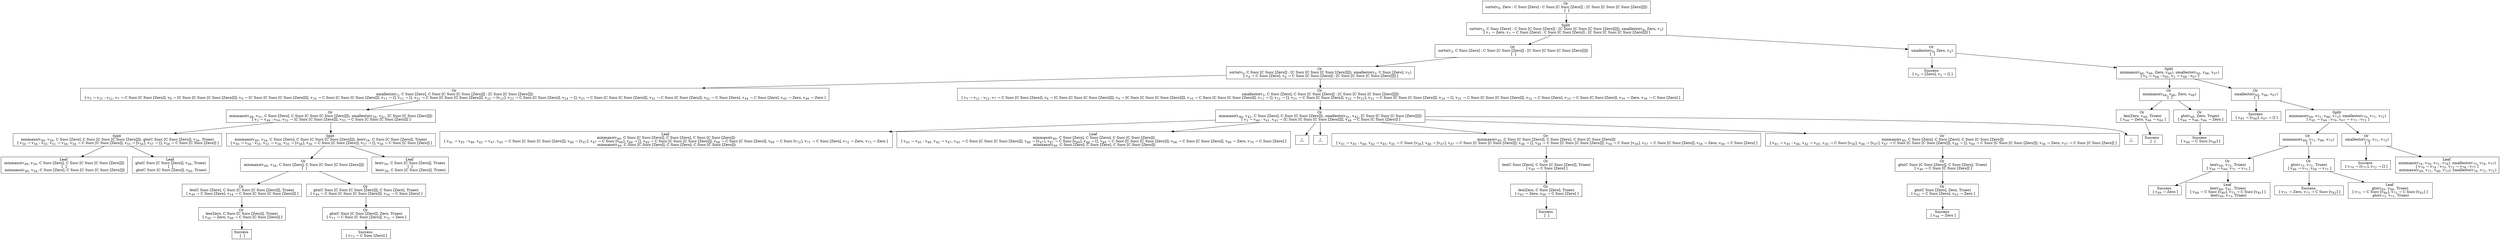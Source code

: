 digraph {
    graph [rankdir=TB
          ,bgcolor=transparent];
    node [shape=box
         ,fillcolor=white
         ,style=filled];
    0 [label=<Or <BR/> sorto(v<SUB>0</SUB>, Zero : C Succ [Zero] : C Succ [C Succ [Zero]] : [C Succ [C Succ [C Succ [Zero]]]]) <BR/>  [  ] >];
    1 [label=<Split <BR/> sorto(v<SUB>2</SUB>, C Succ [Zero] : C Succ [C Succ [Zero]] : [C Succ [C Succ [C Succ [Zero]]]]), smallesto(v<SUB>0</SUB>, Zero, v<SUB>2</SUB>) <BR/>  [ v<SUB>1</SUB> &rarr; Zero, v<SUB>3</SUB> &rarr; C Succ [Zero] : C Succ [C Succ [Zero]] : [C Succ [C Succ [C Succ [Zero]]]] ] >];
    2 [label=<Or <BR/> sorto(v<SUB>2</SUB>, C Succ [Zero] : C Succ [C Succ [Zero]] : [C Succ [C Succ [C Succ [Zero]]]]) <BR/>  [  ] >];
    3 [label=<Or <BR/> smallesto(v<SUB>0</SUB>, Zero, v<SUB>2</SUB>) <BR/>  [  ] >];
    4 [label=<Or <BR/> sorto(v<SUB>5</SUB>, C Succ [C Succ [Zero]] : [C Succ [C Succ [C Succ [Zero]]]]), smallesto(v<SUB>2</SUB>, C Succ [Zero], v<SUB>5</SUB>) <BR/>  [ v<SUB>4</SUB> &rarr; C Succ [Zero], v<SUB>6</SUB> &rarr; C Succ [C Succ [Zero]] : [C Succ [C Succ [C Succ [Zero]]]] ] >];
    5 [label=<Or <BR/> smallesto(v<SUB>2</SUB>, C Succ [Zero], C Succ [C Succ [C Succ [Zero]]] : [C Succ [C Succ [Zero]]]) <BR/>  [ v<SUB>5</SUB> &rarr; v<SUB>21</SUB> : v<SUB>22</SUB>, v<SUB>7</SUB> &rarr; C Succ [C Succ [Zero]], v<SUB>8</SUB> &rarr; [C Succ [C Succ [C Succ [Zero]]]], v<SUB>9</SUB> &rarr; [C Succ [C Succ [C Succ [Zero]]]], v<SUB>10</SUB> &rarr; C Succ [C Succ [C Succ [Zero]]], v<SUB>11</SUB> &rarr; [], v<SUB>12</SUB> &rarr; [], v<SUB>21</SUB> &rarr; C Succ [C Succ [C Succ [Zero]]], v<SUB>22</SUB> &rarr; [v<SUB>23</SUB>], v<SUB>23</SUB> &rarr; C Succ [C Succ [Zero]], v<SUB>24</SUB> &rarr; [], v<SUB>25</SUB> &rarr; C Succ [C Succ [C Succ [Zero]]], v<SUB>41</SUB> &rarr; C Succ [C Succ [Zero]], v<SUB>42</SUB> &rarr; C Succ [Zero], v<SUB>44</SUB> &rarr; C Succ [Zero], v<SUB>45</SUB> &rarr; Zero, v<SUB>46</SUB> &rarr; Zero ] >];
    6 [label=<Or <BR/> smallesto(v<SUB>2</SUB>, C Succ [Zero], C Succ [C Succ [Zero]] : [C Succ [C Succ [C Succ [Zero]]]]) <BR/>  [ v<SUB>5</SUB> &rarr; v<SUB>21</SUB> : v<SUB>22</SUB>, v<SUB>7</SUB> &rarr; C Succ [C Succ [Zero]], v<SUB>8</SUB> &rarr; [C Succ [C Succ [C Succ [Zero]]]], v<SUB>9</SUB> &rarr; [C Succ [C Succ [C Succ [Zero]]]], v<SUB>10</SUB> &rarr; C Succ [C Succ [C Succ [Zero]]], v<SUB>11</SUB> &rarr; [], v<SUB>12</SUB> &rarr; [], v<SUB>21</SUB> &rarr; C Succ [C Succ [Zero]], v<SUB>22</SUB> &rarr; [v<SUB>23</SUB>], v<SUB>23</SUB> &rarr; C Succ [C Succ [C Succ [Zero]]], v<SUB>24</SUB> &rarr; [], v<SUB>25</SUB> &rarr; C Succ [C Succ [C Succ [Zero]]], v<SUB>32</SUB> &rarr; C Succ [Zero], v<SUB>33</SUB> &rarr; C Succ [C Succ [Zero]], v<SUB>35</SUB> &rarr; Zero, v<SUB>36</SUB> &rarr; C Succ [Zero] ] >];
    7 [label=<Or <BR/> minmaxo(v<SUB>49</SUB>, v<SUB>51</SUB>, C Succ [Zero], C Succ [C Succ [C Succ [Zero]]]), smallesto(v<SUB>50</SUB>, v<SUB>51</SUB>, [C Succ [C Succ [Zero]]]) <BR/>  [ v<SUB>2</SUB> &rarr; v<SUB>49</SUB> : v<SUB>50</SUB>, v<SUB>52</SUB> &rarr; [C Succ [C Succ [Zero]]], v<SUB>53</SUB> &rarr; C Succ [C Succ [C Succ [Zero]]] ] >];
    8 [label=<Split <BR/> minmaxo(v<SUB>49</SUB>, v<SUB>56</SUB>, C Succ [Zero], C Succ [C Succ [C Succ [Zero]]]), gto(C Succ [C Succ [Zero]], v<SUB>56</SUB>, Trueo) <BR/>  [ v<SUB>50</SUB> &rarr; v<SUB>54</SUB> : v<SUB>55</SUB>, v<SUB>51</SUB> &rarr; v<SUB>56</SUB>, v<SUB>54</SUB> &rarr; C Succ [C Succ [Zero]], v<SUB>55</SUB> &rarr; [v<SUB>56</SUB>], v<SUB>57</SUB> &rarr; [], v<SUB>58</SUB> &rarr; C Succ [C Succ [Zero]] ] >];
    9 [label=<Split <BR/> minmaxo(v<SUB>49</SUB>, v<SUB>54</SUB>, C Succ [Zero], C Succ [C Succ [C Succ [Zero]]]), leo(v<SUB>54</SUB>, C Succ [C Succ [Zero]], Trueo) <BR/>  [ v<SUB>50</SUB> &rarr; v<SUB>54</SUB> : v<SUB>55</SUB>, v<SUB>51</SUB> &rarr; v<SUB>54</SUB>, v<SUB>55</SUB> &rarr; [v<SUB>56</SUB>], v<SUB>56</SUB> &rarr; C Succ [C Succ [Zero]], v<SUB>57</SUB> &rarr; [], v<SUB>58</SUB> &rarr; C Succ [C Succ [Zero]] ] >];
    10 [label=<Leaf <BR/> minmaxo(v<SUB>49</SUB>, v<SUB>56</SUB>, C Succ [Zero], C Succ [C Succ [C Succ [Zero]]]) <BR/>  [  ]  <BR/> minmaxo(v<SUB>49</SUB>, v<SUB>54</SUB>, C Succ [Zero], C Succ [C Succ [C Succ [Zero]]])>];
    11 [label=<Leaf <BR/> gto(C Succ [C Succ [Zero]], v<SUB>56</SUB>, Trueo) <BR/>  [  ]  <BR/> gto(C Succ [C Succ [Zero]], v<SUB>69</SUB>, Trueo)>];
    12 [label=<Or <BR/> minmaxo(v<SUB>49</SUB>, v<SUB>54</SUB>, C Succ [Zero], C Succ [C Succ [C Succ [Zero]]]) <BR/>  [  ] >];
    13 [label=<Leaf <BR/> leo(v<SUB>54</SUB>, C Succ [C Succ [Zero]], Trueo) <BR/>  [  ]  <BR/> leo(v<SUB>56</SUB>, C Succ [C Succ [Zero]], Trueo)>];
    14 [label=<Or <BR/> leo(C Succ [Zero], C Succ [C Succ [C Succ [Zero]]], Trueo) <BR/>  [ v<SUB>49</SUB> &rarr; C Succ [Zero], v<SUB>54</SUB> &rarr; C Succ [C Succ [C Succ [Zero]]] ] >];
    15 [label=<Or <BR/> gto(C Succ [C Succ [C Succ [Zero]]], C Succ [Zero], Trueo) <BR/>  [ v<SUB>49</SUB> &rarr; C Succ [C Succ [C Succ [Zero]]], v<SUB>54</SUB> &rarr; C Succ [Zero] ] >];
    16 [label=<Or <BR/> leo(Zero, C Succ [C Succ [Zero]], Trueo) <BR/>  [ v<SUB>65</SUB> &rarr; Zero, v<SUB>66</SUB> &rarr; C Succ [C Succ [Zero]] ] >];
    17 [label=<Success <BR/>  [  ] >];
    18 [label=<Or <BR/> gto(C Succ [C Succ [Zero]], Zero, Trueo) <BR/>  [ v<SUB>71</SUB> &rarr; C Succ [C Succ [Zero]], v<SUB>72</SUB> &rarr; Zero ] >];
    19 [label=<Success <BR/>  [ v<SUB>73</SUB> &rarr; C Succ [Zero] ] >];
    20 [label=<Or <BR/> minmaxo(v<SUB>40</SUB>, v<SUB>42</SUB>, C Succ [Zero], C Succ [C Succ [Zero]]), smallesto(v<SUB>41</SUB>, v<SUB>42</SUB>, [C Succ [C Succ [C Succ [Zero]]]]) <BR/>  [ v<SUB>2</SUB> &rarr; v<SUB>40</SUB> : v<SUB>41</SUB>, v<SUB>43</SUB> &rarr; [C Succ [C Succ [C Succ [Zero]]]], v<SUB>44</SUB> &rarr; C Succ [C Succ [Zero]] ] >];
    21 [label=<Leaf <BR/> minmaxo(v<SUB>40</SUB>, C Succ [C Succ [Zero]], C Succ [Zero], C Succ [C Succ [Zero]]) <BR/>  [ v<SUB>41</SUB> &rarr; v<SUB>45</SUB> : v<SUB>46</SUB>, v<SUB>42</SUB> &rarr; v<SUB>47</SUB>, v<SUB>45</SUB> &rarr; C Succ [C Succ [C Succ [Zero]]], v<SUB>46</SUB> &rarr; [v<SUB>47</SUB>], v<SUB>47</SUB> &rarr; C Succ [v<SUB>69</SUB>], v<SUB>48</SUB> &rarr; [], v<SUB>49</SUB> &rarr; C Succ [C Succ [C Succ [Zero]]], v<SUB>68</SUB> &rarr; C Succ [C Succ [Zero]], v<SUB>69</SUB> &rarr; C Succ [v<SUB>72</SUB>], v<SUB>71</SUB> &rarr; C Succ [Zero], v<SUB>72</SUB> &rarr; Zero, v<SUB>73</SUB> &rarr; Zero ]  <BR/> minmaxo(v<SUB>40</SUB>, C Succ [C Succ [Zero]], C Succ [Zero], C Succ [C Succ [Zero]])>];
    22 [label=<Leaf <BR/> minmaxo(v<SUB>40</SUB>, C Succ [Zero], C Succ [Zero], C Succ [C Succ [Zero]]) <BR/>  [ v<SUB>41</SUB> &rarr; v<SUB>45</SUB> : v<SUB>46</SUB>, v<SUB>42</SUB> &rarr; v<SUB>47</SUB>, v<SUB>45</SUB> &rarr; C Succ [C Succ [C Succ [Zero]]], v<SUB>46</SUB> &rarr; [v<SUB>47</SUB>], v<SUB>47</SUB> &rarr; C Succ [v<SUB>69</SUB>], v<SUB>48</SUB> &rarr; [], v<SUB>49</SUB> &rarr; C Succ [C Succ [C Succ [Zero]]], v<SUB>68</SUB> &rarr; C Succ [C Succ [Zero]], v<SUB>69</SUB> &rarr; Zero, v<SUB>70</SUB> &rarr; C Succ [Zero] ]  <BR/> minmaxo(v<SUB>40</SUB>, C Succ [Zero], C Succ [Zero], C Succ [C Succ [Zero]])>];
    23 [label=<_|_>];
    24 [label=<_|_>];
    25 [label=<Or <BR/> minmaxo(v<SUB>40</SUB>, C Succ [C Succ [Zero]], C Succ [Zero], C Succ [C Succ [Zero]]) <BR/>  [ v<SUB>41</SUB> &rarr; v<SUB>45</SUB> : v<SUB>46</SUB>, v<SUB>42</SUB> &rarr; v<SUB>45</SUB>, v<SUB>45</SUB> &rarr; C Succ [v<SUB>56</SUB>], v<SUB>46</SUB> &rarr; [v<SUB>47</SUB>], v<SUB>47</SUB> &rarr; C Succ [C Succ [C Succ [Zero]]], v<SUB>48</SUB> &rarr; [], v<SUB>49</SUB> &rarr; C Succ [C Succ [C Succ [Zero]]], v<SUB>56</SUB> &rarr; C Succ [v<SUB>59</SUB>], v<SUB>57</SUB> &rarr; C Succ [C Succ [Zero]], v<SUB>59</SUB> &rarr; Zero, v<SUB>60</SUB> &rarr; C Succ [Zero] ] >];
    26 [label=<Or <BR/> minmaxo(v<SUB>40</SUB>, C Succ [Zero], C Succ [Zero], C Succ [C Succ [Zero]]) <BR/>  [ v<SUB>41</SUB> &rarr; v<SUB>45</SUB> : v<SUB>46</SUB>, v<SUB>42</SUB> &rarr; v<SUB>45</SUB>, v<SUB>45</SUB> &rarr; C Succ [v<SUB>56</SUB>], v<SUB>46</SUB> &rarr; [v<SUB>47</SUB>], v<SUB>47</SUB> &rarr; C Succ [C Succ [C Succ [Zero]]], v<SUB>48</SUB> &rarr; [], v<SUB>49</SUB> &rarr; C Succ [C Succ [C Succ [Zero]]], v<SUB>56</SUB> &rarr; Zero, v<SUB>57</SUB> &rarr; C Succ [C Succ [Zero]] ] >];
    27 [label=<_|_>];
    28 [label=<Or <BR/> leo(C Succ [Zero], C Succ [C Succ [Zero]], Trueo) <BR/>  [ v<SUB>40</SUB> &rarr; C Succ [Zero] ] >];
    29 [label=<Or <BR/> leo(Zero, C Succ [Zero], Trueo) <BR/>  [ v<SUB>65</SUB> &rarr; Zero, v<SUB>66</SUB> &rarr; C Succ [Zero] ] >];
    30 [label=<Success <BR/>  [  ] >];
    31 [label=<Or <BR/> gto(C Succ [C Succ [Zero]], C Succ [Zero], Trueo) <BR/>  [ v<SUB>40</SUB> &rarr; C Succ [C Succ [Zero]] ] >];
    32 [label=<Or <BR/> gto(C Succ [Zero], Zero, Trueo) <BR/>  [ v<SUB>62</SUB> &rarr; C Succ [Zero], v<SUB>63</SUB> &rarr; Zero ] >];
    33 [label=<Success <BR/>  [ v<SUB>64</SUB> &rarr; Zero ] >];
    34 [label=<Success <BR/>  [ v<SUB>0</SUB> &rarr; [Zero], v<SUB>2</SUB> &rarr; [] ] >];
    35 [label=<Split <BR/> minmaxo(v<SUB>64</SUB>, v<SUB>66</SUB>, Zero, v<SUB>68</SUB>), smallesto(v<SUB>65</SUB>, v<SUB>66</SUB>, v<SUB>67</SUB>) <BR/>  [ v<SUB>0</SUB> &rarr; v<SUB>64</SUB> : v<SUB>65</SUB>, v<SUB>2</SUB> &rarr; v<SUB>68</SUB> : v<SUB>67</SUB> ] >];
    36 [label=<Or <BR/> minmaxo(v<SUB>64</SUB>, v<SUB>66</SUB>, Zero, v<SUB>68</SUB>) <BR/>  [  ] >];
    37 [label=<Or <BR/> smallesto(v<SUB>65</SUB>, v<SUB>66</SUB>, v<SUB>67</SUB>) <BR/>  [  ] >];
    38 [label=<Or <BR/> leo(Zero, v<SUB>68</SUB>, Trueo) <BR/>  [ v<SUB>64</SUB> &rarr; Zero, v<SUB>66</SUB> &rarr; v<SUB>68</SUB> ] >];
    39 [label=<Or <BR/> gto(v<SUB>68</SUB>, Zero, Trueo) <BR/>  [ v<SUB>64</SUB> &rarr; v<SUB>68</SUB>, v<SUB>66</SUB> &rarr; Zero ] >];
    40 [label=<Success <BR/>  [  ] >];
    41 [label=<Success <BR/>  [ v<SUB>68</SUB> &rarr; C Succ [v<SUB>88</SUB>] ] >];
    42 [label=<Success <BR/>  [ v<SUB>65</SUB> &rarr; [v<SUB>66</SUB>], v<SUB>67</SUB> &rarr; [] ] >];
    43 [label=<Split <BR/> minmaxo(v<SUB>69</SUB>, v<SUB>71</SUB>, v<SUB>66</SUB>, v<SUB>73</SUB>), smallesto(v<SUB>70</SUB>, v<SUB>71</SUB>, v<SUB>72</SUB>) <BR/>  [ v<SUB>65</SUB> &rarr; v<SUB>69</SUB> : v<SUB>70</SUB>, v<SUB>67</SUB> &rarr; v<SUB>73</SUB> : v<SUB>72</SUB> ] >];
    44 [label=<Or <BR/> minmaxo(v<SUB>69</SUB>, v<SUB>71</SUB>, v<SUB>66</SUB>, v<SUB>73</SUB>) <BR/>  [  ] >];
    45 [label=<Or <BR/> smallesto(v<SUB>70</SUB>, v<SUB>71</SUB>, v<SUB>72</SUB>) <BR/>  [  ] >];
    46 [label=<Or <BR/> leo(v<SUB>69</SUB>, v<SUB>73</SUB>, Trueo) <BR/>  [ v<SUB>66</SUB> &rarr; v<SUB>69</SUB>, v<SUB>71</SUB> &rarr; v<SUB>73</SUB> ] >];
    47 [label=<Or <BR/> gto(v<SUB>73</SUB>, v<SUB>71</SUB>, Trueo) <BR/>  [ v<SUB>66</SUB> &rarr; v<SUB>71</SUB>, v<SUB>69</SUB> &rarr; v<SUB>73</SUB> ] >];
    48 [label=<Success <BR/>  [ v<SUB>69</SUB> &rarr; Zero ] >];
    49 [label=<Leaf <BR/> leo(v<SUB>80</SUB>, v<SUB>81</SUB>, Trueo) <BR/>  [ v<SUB>69</SUB> &rarr; C Succ [v<SUB>80</SUB>], v<SUB>73</SUB> &rarr; C Succ [v<SUB>81</SUB>] ]  <BR/> leo(v<SUB>69</SUB>, v<SUB>73</SUB>, Trueo)>];
    50 [label=<Success <BR/>  [ v<SUB>71</SUB> &rarr; Zero, v<SUB>73</SUB> &rarr; C Succ [v<SUB>82</SUB>] ] >];
    51 [label=<Leaf <BR/> gto(v<SUB>83</SUB>, v<SUB>84</SUB>, Trueo) <BR/>  [ v<SUB>71</SUB> &rarr; C Succ [v<SUB>84</SUB>], v<SUB>73</SUB> &rarr; C Succ [v<SUB>83</SUB>] ]  <BR/> gto(v<SUB>73</SUB>, v<SUB>71</SUB>, Trueo)>];
    52 [label=<Success <BR/>  [ v<SUB>70</SUB> &rarr; [v<SUB>71</SUB>], v<SUB>72</SUB> &rarr; [] ] >];
    53 [label=<Leaf <BR/> minmaxo(v<SUB>74</SUB>, v<SUB>76</SUB>, v<SUB>71</SUB>, v<SUB>78</SUB>), smallesto(v<SUB>75</SUB>, v<SUB>76</SUB>, v<SUB>77</SUB>) <BR/>  [ v<SUB>70</SUB> &rarr; v<SUB>74</SUB> : v<SUB>75</SUB>, v<SUB>72</SUB> &rarr; v<SUB>78</SUB> : v<SUB>77</SUB> ]  <BR/> minmaxo(v<SUB>69</SUB>, v<SUB>71</SUB>, v<SUB>66</SUB>, v<SUB>73</SUB>), smallesto(v<SUB>70</SUB>, v<SUB>71</SUB>, v<SUB>72</SUB>)>];
    0 -> 1 [label=""];
    1 -> 2 [label=""];
    1 -> 3 [label=""];
    2 -> 4 [label=""];
    3 -> 34 [label=""];
    3 -> 35 [label=""];
    4 -> 5 [label=""];
    4 -> 6 [label=""];
    5 -> 7 [label=""];
    6 -> 20 [label=""];
    7 -> 8 [label=""];
    7 -> 9 [label=""];
    8 -> 10 [label=""];
    8 -> 11 [label=""];
    9 -> 12 [label=""];
    9 -> 13 [label=""];
    12 -> 14 [label=""];
    12 -> 15 [label=""];
    14 -> 16 [label=""];
    15 -> 18 [label=""];
    16 -> 17 [label=""];
    18 -> 19 [label=""];
    20 -> 21 [label=""];
    20 -> 22 [label=""];
    20 -> 23 [label=""];
    20 -> 24 [label=""];
    20 -> 25 [label=""];
    20 -> 26 [label=""];
    20 -> 27 [label=""];
    25 -> 28 [label=""];
    26 -> 31 [label=""];
    28 -> 29 [label=""];
    29 -> 30 [label=""];
    31 -> 32 [label=""];
    32 -> 33 [label=""];
    35 -> 36 [label=""];
    35 -> 37 [label=""];
    36 -> 38 [label=""];
    36 -> 39 [label=""];
    37 -> 42 [label=""];
    37 -> 43 [label=""];
    38 -> 40 [label=""];
    39 -> 41 [label=""];
    43 -> 44 [label=""];
    43 -> 45 [label=""];
    44 -> 46 [label=""];
    44 -> 47 [label=""];
    45 -> 52 [label=""];
    45 -> 53 [label=""];
    46 -> 48 [label=""];
    46 -> 49 [label=""];
    47 -> 50 [label=""];
    47 -> 51 [label=""];
}